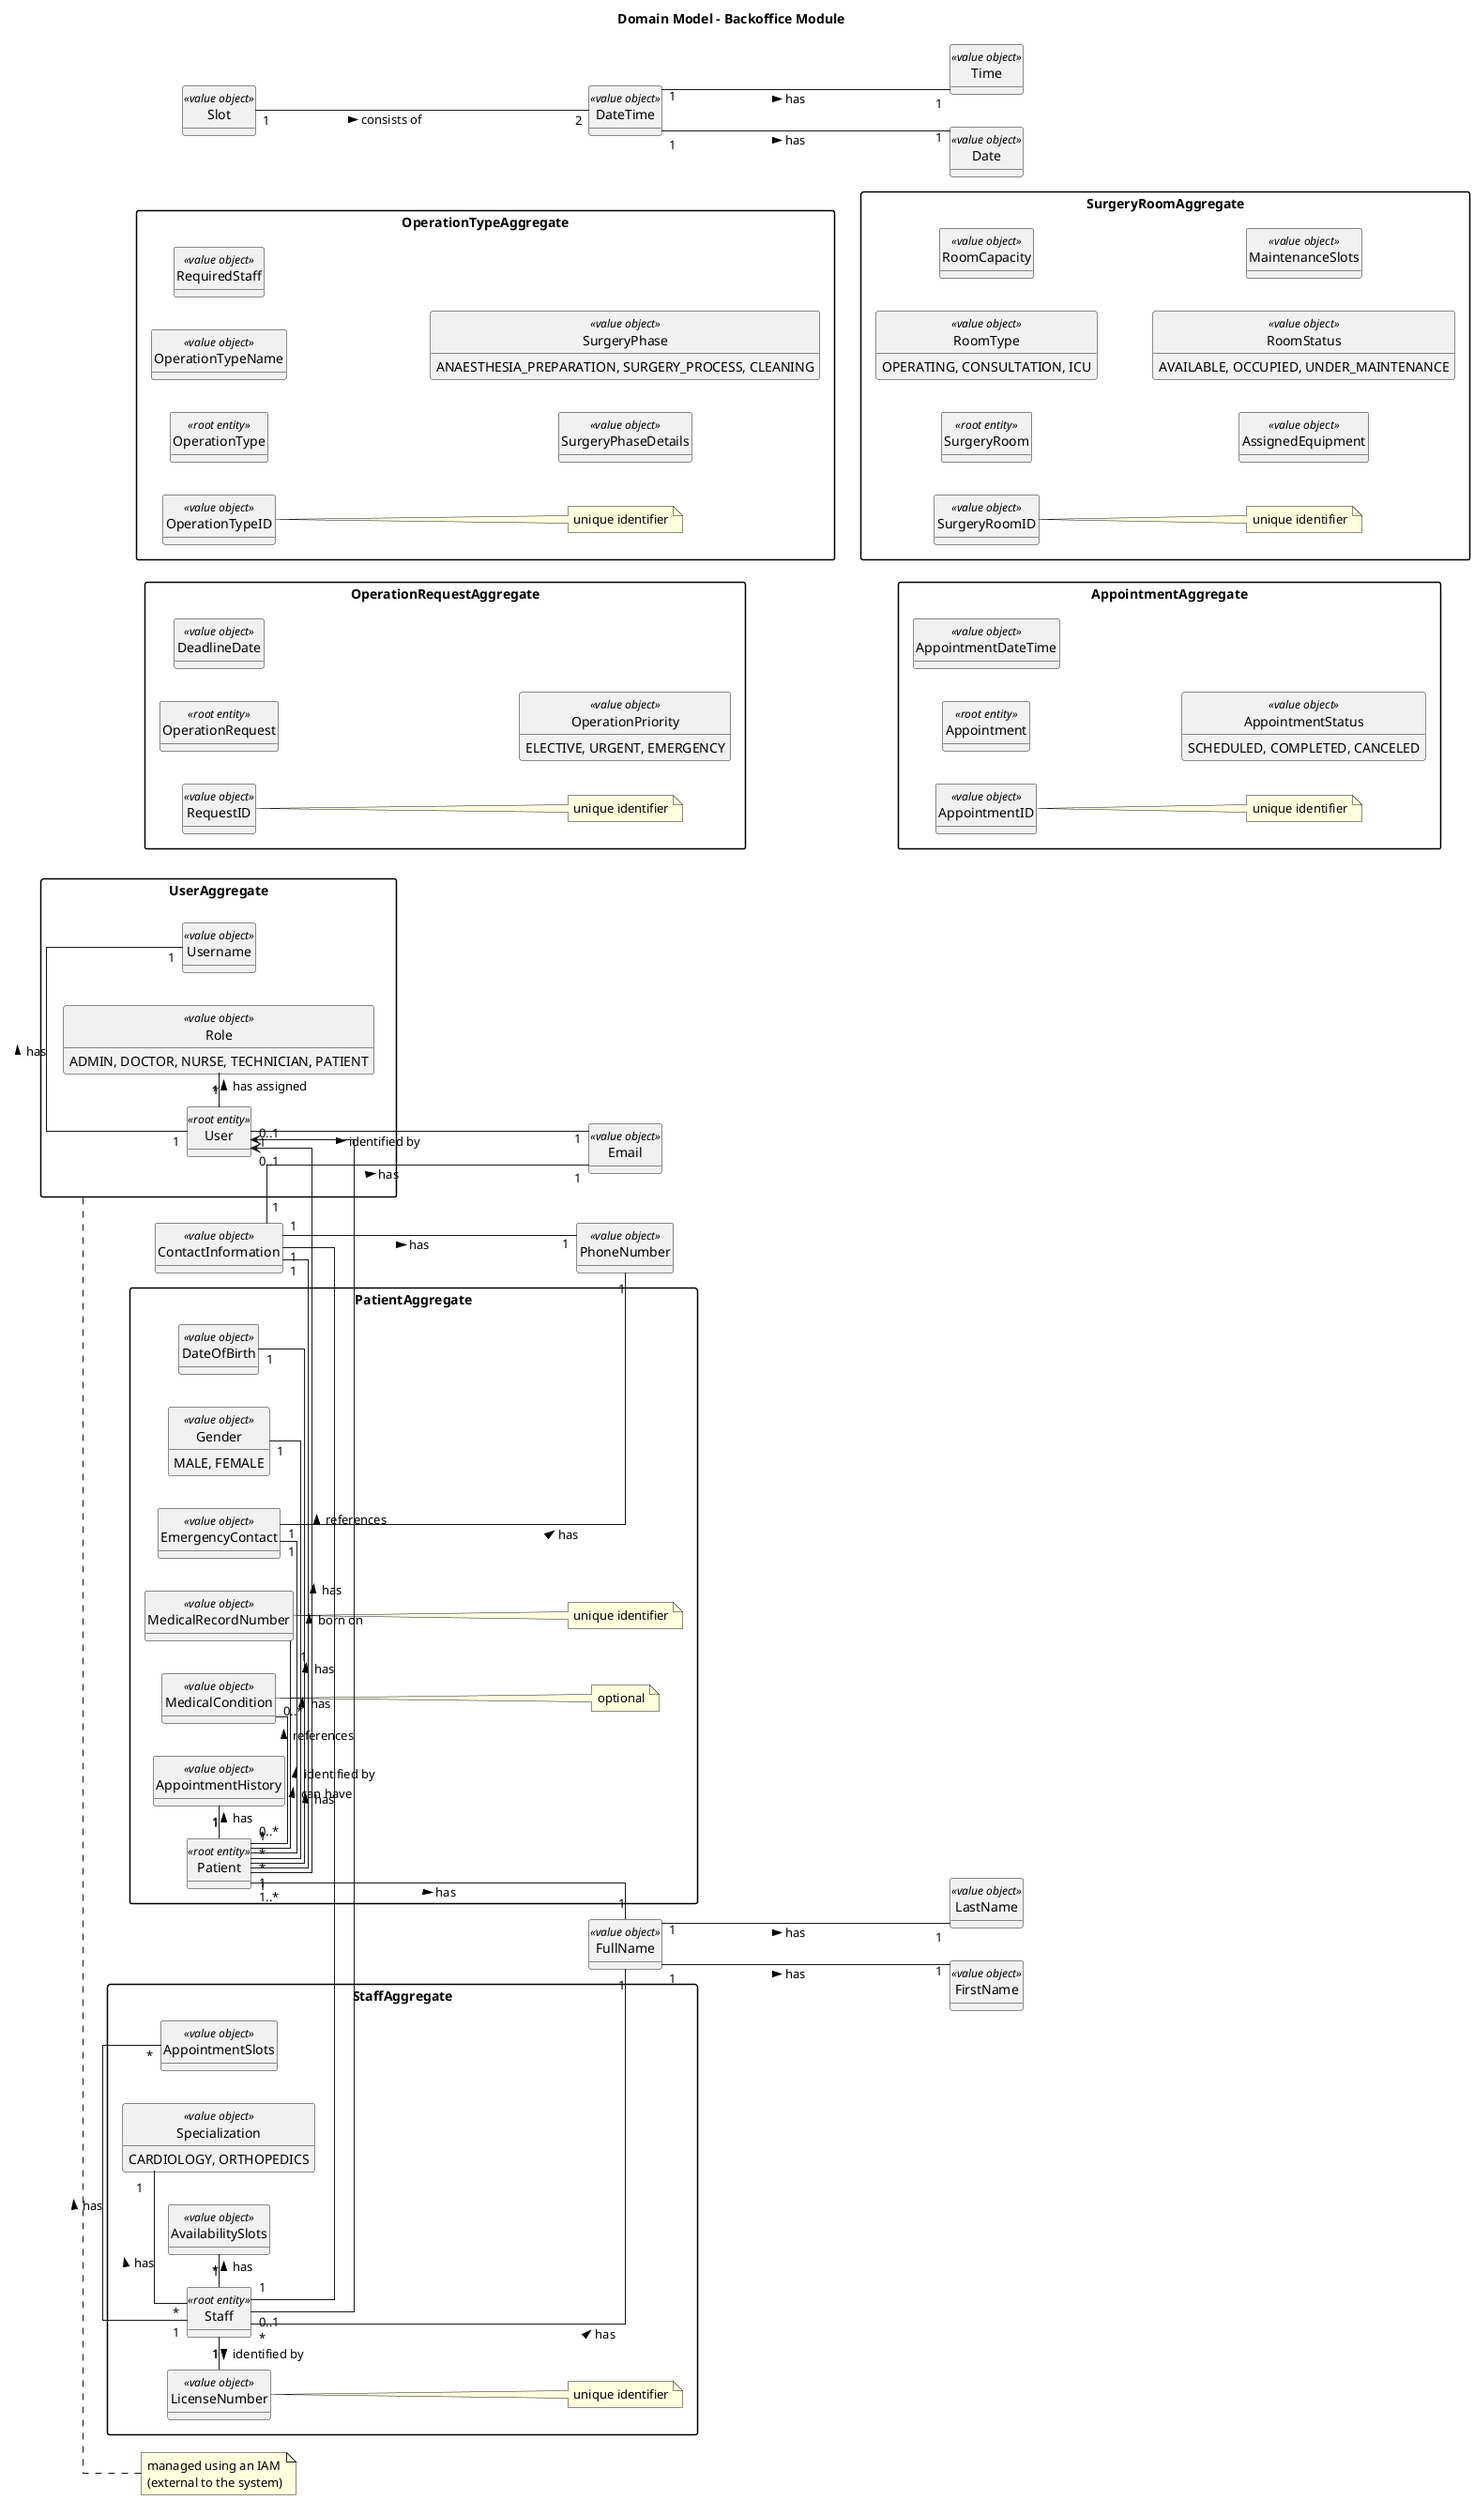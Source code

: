 @startuml domain-model-backend-module

skinparam packageStyle rectangle
skinparam shadowing false
skinparam classAttributeIconSize 0
skinparam linetype ortho

top to bottom direction
left to right direction

hide methods
hide circle

title Domain Model - Backoffice Module

package UserAggregate {
  class User <<root entity>>
  class Username <<value object>>
  class Role <<value object>> {
    ADMIN, DOCTOR, NURSE, TECHNICIAN, PATIENT
  }
}
note top of UserAggregate: managed using an IAM\n(external to the system)

package PatientAggregate {
  class Patient <<root entity>>
  class DateOfBirth <<value object>>
  class Gender <<value object>> {
    MALE, FEMALE
  }
  class MedicalRecordNumber <<value object>>
  note right of MedicalRecordNumber: unique identifier
  class MedicalCondition <<value object>>
  note right of MedicalCondition: optional
  class EmergencyContact <<value object>>
  class AppointmentHistory <<value object>>
}

package StaffAggregate {
  class Staff <<root entity>>
  class LicenseNumber <<value object>>
  note right of LicenseNumber: unique identifier
  class Specialization <<value object>> {
    CARDIOLOGY, ORTHOPEDICS
  }
  'TODO: REVIEW
  class AvailabilitySlots <<value object>>
  class AppointmentSlots <<value object>>
}

package OperationRequestAggregate {
  class OperationRequest <<root entity>>
  class RequestID <<value object>>
  note right of RequestID: unique identifier
  class DeadlineDate <<value object>>
  class OperationPriority <<value object>> {
    ELECTIVE, URGENT, EMERGENCY
  }
}

package OperationTypeAggregate {
  class OperationType <<root entity>>
  class OperationTypeID <<value object>>
  note right of OperationTypeID: unique identifier
  class OperationTypeName <<value object>>
  class RequiredStaff <<value object>>
  class SurgeryPhaseDetails <<value object>>
  class SurgeryPhase <<value object>> {
    ANAESTHESIA_PREPARATION, SURGERY_PROCESS, CLEANING
  }
}

package AppointmentAggregate {
  class Appointment <<root entity>>
  class AppointmentID <<value object>>
  note right of AppointmentID: unique identifier
  class AppointmentDateTime <<value object>>
  class AppointmentStatus <<value object>> {
    SCHEDULED, COMPLETED, CANCELED
  }  
}

package SurgeryRoomAggregate {
  class SurgeryRoom <<root entity>>
  class SurgeryRoomID <<value object>>
  note right of SurgeryRoomID: unique identifier
  class RoomType <<value object>> {
    OPERATING, CONSULTATION, ICU
  }
  class RoomCapacity <<value object>>
  class AssignedEquipment <<value object>>
  class RoomStatus <<value object>> {
    AVAILABLE, OCCUPIED, UNDER_MAINTENANCE
  }
  class MaintenanceSlots <<value object>>
}

class FullName <<value object>>
class FirstName <<value object>>
class LastName <<value object>>
class ContactInformation <<value object>>
class PhoneNumber <<value object>>
class Email <<value object>>
class DateTime <<value object>>
class Date <<value object>>
class Time <<value object>>
class Slot <<value object>>

FullName "1" -- "1" FirstName : > has
FullName "1" -- "1" LastName : > has
ContactInformation "1" -- "1" PhoneNumber : > has
ContactInformation "1" -- "1" Email : > has
EmergencyContact "1" -- "1" PhoneNumber : > has
DateTime "1" -- "1" Date : > has
DateTime "1" -- "1" Time : > has
Slot "1" -- "2" DateTime : > consists of

User "1" - "1" Username : > has
User "1" - "1" Email : > identified by
User "*" - "1" Role : > has assigned

User "0..1" <- "0..1" Staff : < references
User "0..1" <- "1" Patient : < references

Patient "1..*" -- "1" FullName : > has
Patient "*" - "1" DateOfBirth : > born on
Patient "*" - "1" Gender : > has
Patient "1" - "1" MedicalRecordNumber : > identified by
Patient "1" - "1" ContactInformation : > has
Patient "0..*" - "0..*" MedicalCondition : > can have
Patient "*" - "1" EmergencyContact : > has
Patient "1" - "1" AppointmentHistory : > has

Staff "*" - "1" FullName : > has
Staff "1" - "1" LicenseNumber : > identified by
Staff "*" - "1" Specialization : > has
Staff "1" - "1" ContactInformation : > has
Staff "1" - "*" AvailabilitySlots : > has
Staff "1" - "*" AppointmentSlots : > has